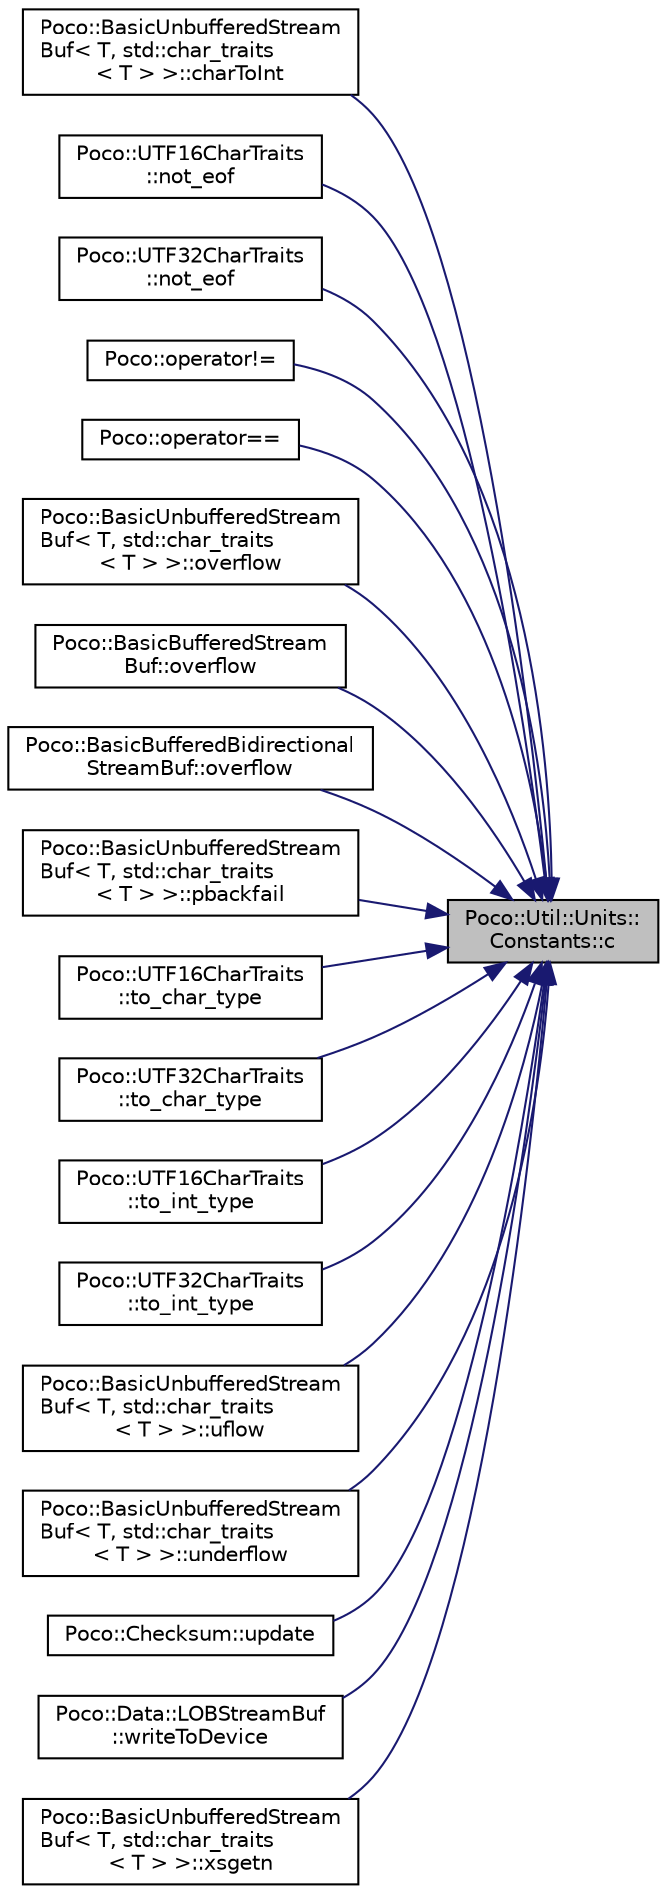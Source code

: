 digraph "Poco::Util::Units::Constants::c"
{
 // LATEX_PDF_SIZE
  edge [fontname="Helvetica",fontsize="10",labelfontname="Helvetica",labelfontsize="10"];
  node [fontname="Helvetica",fontsize="10",shape=record];
  rankdir="RL";
  Node1 [label="Poco::Util::Units::\lConstants::c",height=0.2,width=0.4,color="black", fillcolor="grey75", style="filled", fontcolor="black",tooltip=" "];
  Node1 -> Node2 [dir="back",color="midnightblue",fontsize="10",style="solid",fontname="Helvetica"];
  Node2 [label="Poco::BasicUnbufferedStream\lBuf\< T, std::char_traits\l\< T \> \>::charToInt",height=0.2,width=0.4,color="black", fillcolor="white", style="filled",URL="$classPoco_1_1BasicUnbufferedStreamBuf.html#a2071547aeb7e1813ec16232c3bc5abe4",tooltip=" "];
  Node1 -> Node3 [dir="back",color="midnightblue",fontsize="10",style="solid",fontname="Helvetica"];
  Node3 [label="Poco::UTF16CharTraits\l::not_eof",height=0.2,width=0.4,color="black", fillcolor="white", style="filled",URL="$structPoco_1_1UTF16CharTraits.html#acd243114087ad1888bd8d61fd1d8ad5c",tooltip=" "];
  Node1 -> Node4 [dir="back",color="midnightblue",fontsize="10",style="solid",fontname="Helvetica"];
  Node4 [label="Poco::UTF32CharTraits\l::not_eof",height=0.2,width=0.4,color="black", fillcolor="white", style="filled",URL="$structPoco_1_1UTF32CharTraits.html#afc79734eade5d20b1b8ce7fcc75b49ef",tooltip=" "];
  Node1 -> Node5 [dir="back",color="midnightblue",fontsize="10",style="solid",fontname="Helvetica"];
  Node5 [label="Poco::operator!=",height=0.2,width=0.4,color="black", fillcolor="white", style="filled",URL="$namespacePoco.html#a385cd2810cedd3268c8fdff20e56314e",tooltip="Compares Nullable with value for non equality."];
  Node1 -> Node6 [dir="back",color="midnightblue",fontsize="10",style="solid",fontname="Helvetica"];
  Node6 [label="Poco::operator==",height=0.2,width=0.4,color="black", fillcolor="white", style="filled",URL="$namespacePoco.html#a36b6ba8a1ccf1783ee1977ed1027b927",tooltip="Compares Nullable with NullData for equality."];
  Node1 -> Node7 [dir="back",color="midnightblue",fontsize="10",style="solid",fontname="Helvetica"];
  Node7 [label="Poco::BasicUnbufferedStream\lBuf\< T, std::char_traits\l\< T \> \>::overflow",height=0.2,width=0.4,color="black", fillcolor="white", style="filled",URL="$classPoco_1_1BasicUnbufferedStreamBuf.html#a383786cdc9ee1858c2be846a6bb95eb5",tooltip=" "];
  Node1 -> Node8 [dir="back",color="midnightblue",fontsize="10",style="solid",fontname="Helvetica"];
  Node8 [label="Poco::BasicBufferedStream\lBuf::overflow",height=0.2,width=0.4,color="black", fillcolor="white", style="filled",URL="$classPoco_1_1BasicBufferedStreamBuf.html#a9f5a4894c3ac9bc10dc59510b53dd0ba",tooltip=" "];
  Node1 -> Node9 [dir="back",color="midnightblue",fontsize="10",style="solid",fontname="Helvetica"];
  Node9 [label="Poco::BasicBufferedBidirectional\lStreamBuf::overflow",height=0.2,width=0.4,color="black", fillcolor="white", style="filled",URL="$classPoco_1_1BasicBufferedBidirectionalStreamBuf.html#aac671a335f33c4047cd2ac3900390938",tooltip=" "];
  Node1 -> Node10 [dir="back",color="midnightblue",fontsize="10",style="solid",fontname="Helvetica"];
  Node10 [label="Poco::BasicUnbufferedStream\lBuf\< T, std::char_traits\l\< T \> \>::pbackfail",height=0.2,width=0.4,color="black", fillcolor="white", style="filled",URL="$classPoco_1_1BasicUnbufferedStreamBuf.html#a25fb7df73df7f7e51fcdf520af0e9c0c",tooltip=" "];
  Node1 -> Node11 [dir="back",color="midnightblue",fontsize="10",style="solid",fontname="Helvetica"];
  Node11 [label="Poco::UTF16CharTraits\l::to_char_type",height=0.2,width=0.4,color="black", fillcolor="white", style="filled",URL="$structPoco_1_1UTF16CharTraits.html#aee233d666c39346bcd7772b0a38e38de",tooltip=" "];
  Node1 -> Node12 [dir="back",color="midnightblue",fontsize="10",style="solid",fontname="Helvetica"];
  Node12 [label="Poco::UTF32CharTraits\l::to_char_type",height=0.2,width=0.4,color="black", fillcolor="white", style="filled",URL="$structPoco_1_1UTF32CharTraits.html#a673269565facf583196f46b41be7dad1",tooltip=" "];
  Node1 -> Node13 [dir="back",color="midnightblue",fontsize="10",style="solid",fontname="Helvetica"];
  Node13 [label="Poco::UTF16CharTraits\l::to_int_type",height=0.2,width=0.4,color="black", fillcolor="white", style="filled",URL="$structPoco_1_1UTF16CharTraits.html#aea1fb0243e836b92a3a3cce548074eaf",tooltip=" "];
  Node1 -> Node14 [dir="back",color="midnightblue",fontsize="10",style="solid",fontname="Helvetica"];
  Node14 [label="Poco::UTF32CharTraits\l::to_int_type",height=0.2,width=0.4,color="black", fillcolor="white", style="filled",URL="$structPoco_1_1UTF32CharTraits.html#a59738f95f9a3dbe61059669d5a1e0aad",tooltip=" "];
  Node1 -> Node15 [dir="back",color="midnightblue",fontsize="10",style="solid",fontname="Helvetica"];
  Node15 [label="Poco::BasicUnbufferedStream\lBuf\< T, std::char_traits\l\< T \> \>::uflow",height=0.2,width=0.4,color="black", fillcolor="white", style="filled",URL="$classPoco_1_1BasicUnbufferedStreamBuf.html#ac9bdf1db12470b9213e598b6a697a1c8",tooltip=" "];
  Node1 -> Node16 [dir="back",color="midnightblue",fontsize="10",style="solid",fontname="Helvetica"];
  Node16 [label="Poco::BasicUnbufferedStream\lBuf\< T, std::char_traits\l\< T \> \>::underflow",height=0.2,width=0.4,color="black", fillcolor="white", style="filled",URL="$classPoco_1_1BasicUnbufferedStreamBuf.html#a6a1ec03bd68ac0d7d0b690df307548c3",tooltip=" "];
  Node1 -> Node17 [dir="back",color="midnightblue",fontsize="10",style="solid",fontname="Helvetica"];
  Node17 [label="Poco::Checksum::update",height=0.2,width=0.4,color="black", fillcolor="white", style="filled",URL="$classPoco_1_1Checksum.html#a108ba094b0c8955aed4248bb7160f9a1",tooltip="Updates the checksum with the given data."];
  Node1 -> Node18 [dir="back",color="midnightblue",fontsize="10",style="solid",fontname="Helvetica"];
  Node18 [label="Poco::Data::LOBStreamBuf\l::writeToDevice",height=0.2,width=0.4,color="black", fillcolor="white", style="filled",URL="$classPoco_1_1Data_1_1LOBStreamBuf.html#ad9767ced7856acd9c99e909c8fb478f6",tooltip=" "];
  Node1 -> Node19 [dir="back",color="midnightblue",fontsize="10",style="solid",fontname="Helvetica"];
  Node19 [label="Poco::BasicUnbufferedStream\lBuf\< T, std::char_traits\l\< T \> \>::xsgetn",height=0.2,width=0.4,color="black", fillcolor="white", style="filled",URL="$classPoco_1_1BasicUnbufferedStreamBuf.html#ab637da26331962c509da9050b9eb3d6f",tooltip=" "];
}
